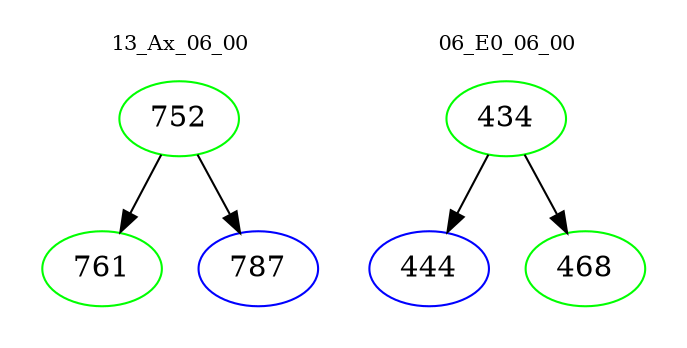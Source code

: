digraph{
subgraph cluster_0 {
color = white
label = "13_Ax_06_00";
fontsize=10;
T0_752 [label="752", color="green"]
T0_752 -> T0_761 [color="black"]
T0_761 [label="761", color="green"]
T0_752 -> T0_787 [color="black"]
T0_787 [label="787", color="blue"]
}
subgraph cluster_1 {
color = white
label = "06_E0_06_00";
fontsize=10;
T1_434 [label="434", color="green"]
T1_434 -> T1_444 [color="black"]
T1_444 [label="444", color="blue"]
T1_434 -> T1_468 [color="black"]
T1_468 [label="468", color="green"]
}
}
